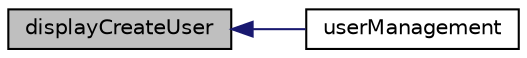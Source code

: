 digraph "displayCreateUser"
{
  edge [fontname="Helvetica",fontsize="10",labelfontname="Helvetica",labelfontsize="10"];
  node [fontname="Helvetica",fontsize="10",shape=record];
  rankdir="LR";
  Node1 [label="displayCreateUser",height=0.2,width=0.4,color="black", fillcolor="grey75", style="filled", fontcolor="black"];
  Node1 -> Node2 [dir="back",color="midnightblue",fontsize="10",style="solid"];
  Node2 [label="userManagement",height=0.2,width=0.4,color="black", fillcolor="white", style="filled",URL="$management_library_8php.html#a62a689da57ef7cf5d65aae05e1a01fd2"];
}
